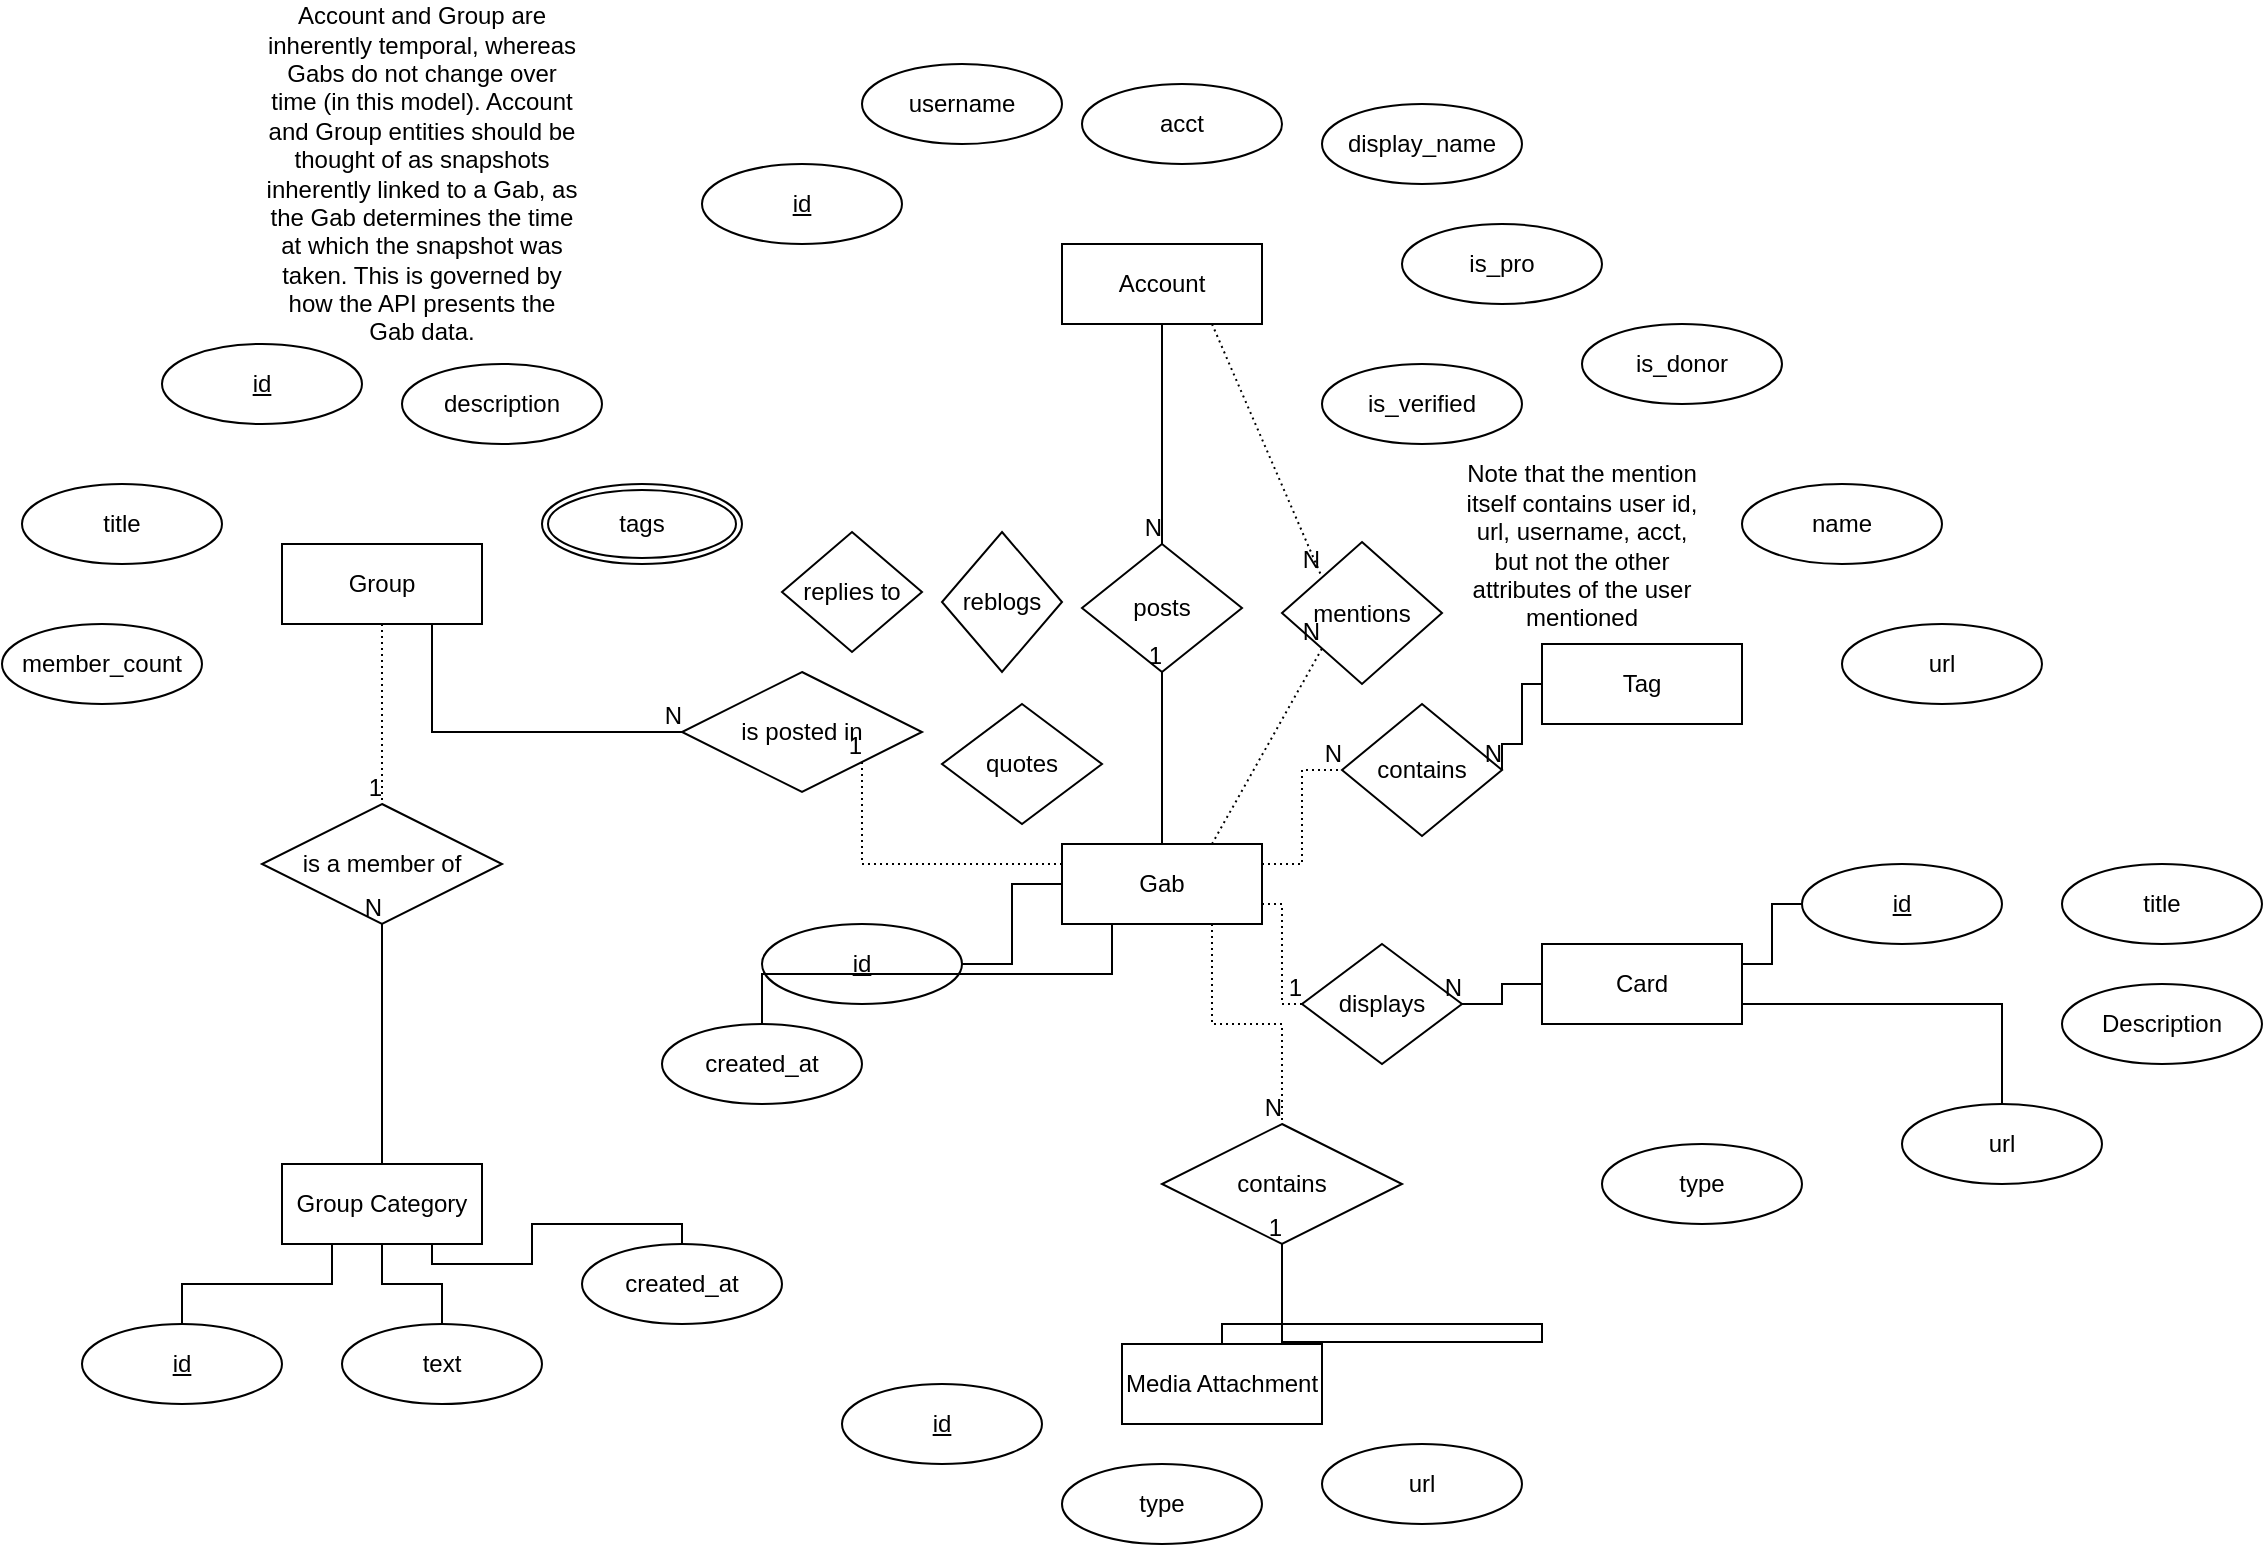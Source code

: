 <mxfile version="14.8.1" type="device"><diagram id="MES1VdeoQk6gx13UNxnc" name="Page-1"><mxGraphModel dx="1795" dy="1153" grid="1" gridSize="10" guides="1" tooltips="1" connect="1" arrows="1" fold="1" page="1" pageScale="1" pageWidth="1169" pageHeight="827" math="0" shadow="0"><root><mxCell id="0"/><mxCell id="1" parent="0"/><mxCell id="cG0x-yaLVXpZAZzkQ2lh-7" value="Gab" style="whiteSpace=wrap;html=1;align=center;fontSize=12;" parent="1" vertex="1"><mxGeometry x="540" y="460" width="100" height="40" as="geometry"/></mxCell><mxCell id="cG0x-yaLVXpZAZzkQ2lh-8" value="Account" style="whiteSpace=wrap;html=1;align=center;fontSize=12;" parent="1" vertex="1"><mxGeometry x="540" y="160" width="100" height="40" as="geometry"/></mxCell><mxCell id="cG0x-yaLVXpZAZzkQ2lh-9" value="id" style="ellipse;whiteSpace=wrap;html=1;align=center;fontStyle=4;fontSize=12;" parent="1" vertex="1"><mxGeometry x="390" y="500" width="100" height="40" as="geometry"/></mxCell><mxCell id="cG0x-yaLVXpZAZzkQ2lh-10" value="&lt;div&gt;created_at&lt;/div&gt;" style="ellipse;whiteSpace=wrap;html=1;align=center;fontSize=12;" parent="1" vertex="1"><mxGeometry x="340" y="550" width="100" height="40" as="geometry"/></mxCell><mxCell id="cG0x-yaLVXpZAZzkQ2lh-13" value="&lt;div&gt;posts&lt;/div&gt;" style="shape=rhombus;perimeter=rhombusPerimeter;whiteSpace=wrap;html=1;align=center;fontSize=12;" parent="1" vertex="1"><mxGeometry x="550" y="310" width="80" height="64" as="geometry"/></mxCell><mxCell id="cG0x-yaLVXpZAZzkQ2lh-16" value="" style="endArrow=none;html=1;rounded=0;edgeStyle=orthogonalEdgeStyle;fontSize=12;exitX=1;exitY=0.5;exitDx=0;exitDy=0;entryX=0;entryY=0.5;entryDx=0;entryDy=0;" parent="1" source="cG0x-yaLVXpZAZzkQ2lh-9" target="cG0x-yaLVXpZAZzkQ2lh-7" edge="1"><mxGeometry relative="1" as="geometry"><mxPoint x="500" y="410" as="sourcePoint"/><mxPoint x="660" y="410" as="targetPoint"/></mxGeometry></mxCell><mxCell id="cG0x-yaLVXpZAZzkQ2lh-17" value="&lt;div&gt;id&lt;/div&gt;" style="ellipse;whiteSpace=wrap;html=1;align=center;fontStyle=4;fontSize=12;" parent="1" vertex="1"><mxGeometry x="360" y="120" width="100" height="40" as="geometry"/></mxCell><mxCell id="cG0x-yaLVXpZAZzkQ2lh-18" value="&lt;div&gt;username&lt;/div&gt;" style="ellipse;whiteSpace=wrap;html=1;align=center;fontSize=12;" parent="1" vertex="1"><mxGeometry x="440" y="70" width="100" height="40" as="geometry"/></mxCell><mxCell id="cG0x-yaLVXpZAZzkQ2lh-19" value="&lt;div&gt;acct&lt;/div&gt;" style="ellipse;whiteSpace=wrap;html=1;align=center;fontSize=12;" parent="1" vertex="1"><mxGeometry x="550" y="80" width="100" height="40" as="geometry"/></mxCell><mxCell id="cG0x-yaLVXpZAZzkQ2lh-20" value="display_name" style="ellipse;whiteSpace=wrap;html=1;align=center;fontSize=12;" parent="1" vertex="1"><mxGeometry x="670" y="90" width="100" height="40" as="geometry"/></mxCell><mxCell id="cG0x-yaLVXpZAZzkQ2lh-21" value="Group" style="whiteSpace=wrap;html=1;align=center;fontSize=12;" parent="1" vertex="1"><mxGeometry x="150" y="310" width="100" height="40" as="geometry"/></mxCell><mxCell id="cG0x-yaLVXpZAZzkQ2lh-22" value="&lt;div&gt;Tag&lt;/div&gt;" style="whiteSpace=wrap;html=1;align=center;fontSize=12;" parent="1" vertex="1"><mxGeometry x="780" y="360" width="100" height="40" as="geometry"/></mxCell><mxCell id="cG0x-yaLVXpZAZzkQ2lh-23" value="Card" style="whiteSpace=wrap;html=1;align=center;fontSize=12;" parent="1" vertex="1"><mxGeometry x="780" y="510" width="100" height="40" as="geometry"/></mxCell><mxCell id="cG0x-yaLVXpZAZzkQ2lh-24" value="url" style="ellipse;whiteSpace=wrap;html=1;align=center;fontSize=12;" parent="1" vertex="1"><mxGeometry x="960" y="590" width="100" height="40" as="geometry"/></mxCell><mxCell id="cG0x-yaLVXpZAZzkQ2lh-25" value="id" style="ellipse;whiteSpace=wrap;html=1;align=center;fontStyle=4;fontSize=12;" parent="1" vertex="1"><mxGeometry x="910" y="470" width="100" height="40" as="geometry"/></mxCell><mxCell id="cG0x-yaLVXpZAZzkQ2lh-27" value="" style="endArrow=none;html=1;rounded=0;edgeStyle=orthogonalEdgeStyle;fontSize=12;entryX=0;entryY=0.5;entryDx=0;entryDy=0;exitX=1;exitY=0.25;exitDx=0;exitDy=0;" parent="1" source="cG0x-yaLVXpZAZzkQ2lh-23" target="cG0x-yaLVXpZAZzkQ2lh-25" edge="1"><mxGeometry relative="1" as="geometry"><mxPoint x="500" y="410" as="sourcePoint"/><mxPoint x="660" y="410" as="targetPoint"/></mxGeometry></mxCell><mxCell id="cG0x-yaLVXpZAZzkQ2lh-28" value="" style="endArrow=none;html=1;rounded=0;edgeStyle=orthogonalEdgeStyle;fontSize=12;entryX=0.5;entryY=0;entryDx=0;entryDy=0;exitX=1;exitY=0.75;exitDx=0;exitDy=0;" parent="1" source="cG0x-yaLVXpZAZzkQ2lh-23" target="cG0x-yaLVXpZAZzkQ2lh-24" edge="1"><mxGeometry relative="1" as="geometry"><mxPoint x="500" y="410" as="sourcePoint"/><mxPoint x="660" y="410" as="targetPoint"/></mxGeometry></mxCell><mxCell id="cG0x-yaLVXpZAZzkQ2lh-32" value="title" style="ellipse;whiteSpace=wrap;html=1;align=center;fontSize=12;" parent="1" vertex="1"><mxGeometry x="1040" y="470" width="100" height="40" as="geometry"/></mxCell><mxCell id="cG0x-yaLVXpZAZzkQ2lh-33" value="Description" style="ellipse;whiteSpace=wrap;html=1;align=center;fontSize=12;" parent="1" vertex="1"><mxGeometry x="1040" y="530" width="100" height="40" as="geometry"/></mxCell><mxCell id="cG0x-yaLVXpZAZzkQ2lh-34" value="type" style="ellipse;whiteSpace=wrap;html=1;align=center;fontSize=12;" parent="1" vertex="1"><mxGeometry x="810" y="610" width="100" height="40" as="geometry"/></mxCell><mxCell id="cG0x-yaLVXpZAZzkQ2lh-35" value="&lt;div&gt;name&lt;/div&gt;" style="ellipse;whiteSpace=wrap;html=1;align=center;fontSize=12;" parent="1" vertex="1"><mxGeometry x="880" y="280" width="100" height="40" as="geometry"/></mxCell><mxCell id="cG0x-yaLVXpZAZzkQ2lh-36" value="url" style="ellipse;whiteSpace=wrap;html=1;align=center;fontSize=12;" parent="1" vertex="1"><mxGeometry x="930" y="350" width="100" height="40" as="geometry"/></mxCell><mxCell id="cG0x-yaLVXpZAZzkQ2lh-38" value="displays" style="shape=rhombus;perimeter=rhombusPerimeter;whiteSpace=wrap;html=1;align=center;fontSize=12;" parent="1" vertex="1"><mxGeometry x="660" y="510" width="80" height="60" as="geometry"/></mxCell><mxCell id="cG0x-yaLVXpZAZzkQ2lh-39" value="contains" style="shape=rhombus;perimeter=rhombusPerimeter;whiteSpace=wrap;html=1;align=center;fontSize=12;" parent="1" vertex="1"><mxGeometry x="680" y="390" width="80" height="66" as="geometry"/></mxCell><mxCell id="cG0x-yaLVXpZAZzkQ2lh-47" value="" style="endArrow=none;html=1;rounded=0;dashed=1;dashPattern=1 2;edgeStyle=orthogonalEdgeStyle;fontSize=12;entryX=0;entryY=0.5;entryDx=0;entryDy=0;exitX=1;exitY=0.75;exitDx=0;exitDy=0;" parent="1" source="cG0x-yaLVXpZAZzkQ2lh-7" target="cG0x-yaLVXpZAZzkQ2lh-38" edge="1"><mxGeometry relative="1" as="geometry"><mxPoint x="500" y="410" as="sourcePoint"/><mxPoint x="660" y="410" as="targetPoint"/></mxGeometry></mxCell><mxCell id="cG0x-yaLVXpZAZzkQ2lh-48" value="1" style="resizable=0;html=1;align=right;verticalAlign=bottom;" parent="cG0x-yaLVXpZAZzkQ2lh-47" connectable="0" vertex="1"><mxGeometry x="1" relative="1" as="geometry"/></mxCell><mxCell id="cG0x-yaLVXpZAZzkQ2lh-51" value="" style="endArrow=none;html=1;rounded=0;edgeStyle=orthogonalEdgeStyle;fontSize=12;exitX=0;exitY=0.5;exitDx=0;exitDy=0;entryX=1;entryY=0.5;entryDx=0;entryDy=0;" parent="1" source="cG0x-yaLVXpZAZzkQ2lh-23" target="cG0x-yaLVXpZAZzkQ2lh-38" edge="1"><mxGeometry relative="1" as="geometry"><mxPoint x="500" y="410" as="sourcePoint"/><mxPoint x="660" y="410" as="targetPoint"/></mxGeometry></mxCell><mxCell id="cG0x-yaLVXpZAZzkQ2lh-52" value="N" style="resizable=0;html=1;align=right;verticalAlign=bottom;" parent="cG0x-yaLVXpZAZzkQ2lh-51" connectable="0" vertex="1"><mxGeometry x="1" relative="1" as="geometry"/></mxCell><mxCell id="cG0x-yaLVXpZAZzkQ2lh-53" value="" style="endArrow=none;html=1;rounded=0;dashed=1;dashPattern=1 2;edgeStyle=orthogonalEdgeStyle;fontSize=12;exitX=1;exitY=0.25;exitDx=0;exitDy=0;entryX=0;entryY=0.5;entryDx=0;entryDy=0;" parent="1" source="cG0x-yaLVXpZAZzkQ2lh-7" target="cG0x-yaLVXpZAZzkQ2lh-39" edge="1"><mxGeometry relative="1" as="geometry"><mxPoint x="500" y="410" as="sourcePoint"/><mxPoint x="660" y="410" as="targetPoint"/></mxGeometry></mxCell><mxCell id="cG0x-yaLVXpZAZzkQ2lh-54" value="N" style="resizable=0;html=1;align=right;verticalAlign=bottom;" parent="cG0x-yaLVXpZAZzkQ2lh-53" connectable="0" vertex="1"><mxGeometry x="1" relative="1" as="geometry"/></mxCell><mxCell id="cG0x-yaLVXpZAZzkQ2lh-55" value="" style="endArrow=none;html=1;rounded=0;edgeStyle=orthogonalEdgeStyle;fontSize=12;exitX=0;exitY=0.5;exitDx=0;exitDy=0;entryX=1;entryY=0.5;entryDx=0;entryDy=0;" parent="1" source="cG0x-yaLVXpZAZzkQ2lh-22" target="cG0x-yaLVXpZAZzkQ2lh-39" edge="1"><mxGeometry relative="1" as="geometry"><mxPoint x="500" y="410" as="sourcePoint"/><mxPoint x="660" y="410" as="targetPoint"/><Array as="points"><mxPoint x="770" y="380"/><mxPoint x="770" y="410"/><mxPoint x="760" y="410"/></Array></mxGeometry></mxCell><mxCell id="cG0x-yaLVXpZAZzkQ2lh-56" value="N" style="resizable=0;html=1;align=right;verticalAlign=bottom;" parent="cG0x-yaLVXpZAZzkQ2lh-55" connectable="0" vertex="1"><mxGeometry x="1" relative="1" as="geometry"/></mxCell><mxCell id="cG0x-yaLVXpZAZzkQ2lh-57" value="" style="endArrow=none;html=1;rounded=0;edgeStyle=orthogonalEdgeStyle;fontSize=12;entryX=0.5;entryY=1;entryDx=0;entryDy=0;exitX=0.5;exitY=0;exitDx=0;exitDy=0;" parent="1" source="cG0x-yaLVXpZAZzkQ2lh-7" target="cG0x-yaLVXpZAZzkQ2lh-13" edge="1"><mxGeometry relative="1" as="geometry"><mxPoint x="500" y="410" as="sourcePoint"/><mxPoint x="660" y="410" as="targetPoint"/></mxGeometry></mxCell><mxCell id="cG0x-yaLVXpZAZzkQ2lh-58" value="1" style="resizable=0;html=1;align=right;verticalAlign=bottom;" parent="cG0x-yaLVXpZAZzkQ2lh-57" connectable="0" vertex="1"><mxGeometry x="1" relative="1" as="geometry"/></mxCell><mxCell id="cG0x-yaLVXpZAZzkQ2lh-59" value="" style="endArrow=none;html=1;rounded=0;edgeStyle=orthogonalEdgeStyle;fontSize=12;exitX=0.5;exitY=1;exitDx=0;exitDy=0;entryX=0.5;entryY=0;entryDx=0;entryDy=0;" parent="1" source="cG0x-yaLVXpZAZzkQ2lh-8" target="cG0x-yaLVXpZAZzkQ2lh-13" edge="1"><mxGeometry relative="1" as="geometry"><mxPoint x="500" y="410" as="sourcePoint"/><mxPoint x="660" y="410" as="targetPoint"/></mxGeometry></mxCell><mxCell id="cG0x-yaLVXpZAZzkQ2lh-60" value="N" style="resizable=0;html=1;align=right;verticalAlign=bottom;" parent="cG0x-yaLVXpZAZzkQ2lh-59" connectable="0" vertex="1"><mxGeometry x="1" relative="1" as="geometry"/></mxCell><mxCell id="cG0x-yaLVXpZAZzkQ2lh-61" value="" style="endArrow=none;html=1;rounded=0;edgeStyle=orthogonalEdgeStyle;fontSize=12;exitX=0.25;exitY=1;exitDx=0;exitDy=0;entryX=0.5;entryY=0;entryDx=0;entryDy=0;" parent="1" source="cG0x-yaLVXpZAZzkQ2lh-7" target="cG0x-yaLVXpZAZzkQ2lh-10" edge="1"><mxGeometry relative="1" as="geometry"><mxPoint x="500" y="410" as="sourcePoint"/><mxPoint x="660" y="410" as="targetPoint"/></mxGeometry></mxCell><mxCell id="cG0x-yaLVXpZAZzkQ2lh-62" value="&lt;div&gt;id&lt;/div&gt;" style="ellipse;whiteSpace=wrap;html=1;align=center;fontStyle=4;fontSize=12;" parent="1" vertex="1"><mxGeometry x="90" y="210" width="100" height="40" as="geometry"/></mxCell><mxCell id="cG0x-yaLVXpZAZzkQ2lh-63" value="&lt;div&gt;title&lt;/div&gt;" style="ellipse;whiteSpace=wrap;html=1;align=center;fontSize=12;" parent="1" vertex="1"><mxGeometry x="20" y="280" width="100" height="40" as="geometry"/></mxCell><mxCell id="cG0x-yaLVXpZAZzkQ2lh-64" value="description" style="ellipse;whiteSpace=wrap;html=1;align=center;fontSize=12;" parent="1" vertex="1"><mxGeometry x="210" y="220" width="100" height="40" as="geometry"/></mxCell><mxCell id="cG0x-yaLVXpZAZzkQ2lh-65" value="tags" style="ellipse;shape=doubleEllipse;margin=3;whiteSpace=wrap;html=1;align=center;fontSize=12;" parent="1" vertex="1"><mxGeometry x="280" y="280" width="100" height="40" as="geometry"/></mxCell><mxCell id="cG0x-yaLVXpZAZzkQ2lh-66" value="member_count" style="ellipse;whiteSpace=wrap;html=1;align=center;fontSize=12;" parent="1" vertex="1"><mxGeometry x="10" y="350" width="100" height="40" as="geometry"/></mxCell><mxCell id="cG0x-yaLVXpZAZzkQ2lh-67" value="Group Category" style="whiteSpace=wrap;html=1;align=center;fontSize=12;" parent="1" vertex="1"><mxGeometry x="150" y="620" width="100" height="40" as="geometry"/></mxCell><mxCell id="cG0x-yaLVXpZAZzkQ2lh-68" value="id" style="ellipse;whiteSpace=wrap;html=1;align=center;fontStyle=4;fontSize=12;" parent="1" vertex="1"><mxGeometry x="50" y="700" width="100" height="40" as="geometry"/></mxCell><mxCell id="cG0x-yaLVXpZAZzkQ2lh-69" value="text" style="ellipse;whiteSpace=wrap;html=1;align=center;fontSize=12;" parent="1" vertex="1"><mxGeometry x="180" y="700" width="100" height="40" as="geometry"/></mxCell><mxCell id="cG0x-yaLVXpZAZzkQ2lh-70" value="created_at" style="ellipse;whiteSpace=wrap;html=1;align=center;fontSize=12;" parent="1" vertex="1"><mxGeometry x="300" y="660" width="100" height="40" as="geometry"/></mxCell><mxCell id="cG0x-yaLVXpZAZzkQ2lh-71" value="" style="endArrow=none;html=1;rounded=0;edgeStyle=orthogonalEdgeStyle;fontSize=12;exitX=0.25;exitY=1;exitDx=0;exitDy=0;entryX=0.5;entryY=0;entryDx=0;entryDy=0;" parent="1" source="cG0x-yaLVXpZAZzkQ2lh-67" target="cG0x-yaLVXpZAZzkQ2lh-68" edge="1"><mxGeometry relative="1" as="geometry"><mxPoint x="500" y="410" as="sourcePoint"/><mxPoint x="660" y="410" as="targetPoint"/></mxGeometry></mxCell><mxCell id="cG0x-yaLVXpZAZzkQ2lh-72" value="" style="endArrow=none;html=1;rounded=0;edgeStyle=orthogonalEdgeStyle;fontSize=12;exitX=0.5;exitY=1;exitDx=0;exitDy=0;entryX=0.5;entryY=0;entryDx=0;entryDy=0;" parent="1" source="cG0x-yaLVXpZAZzkQ2lh-67" target="cG0x-yaLVXpZAZzkQ2lh-69" edge="1"><mxGeometry relative="1" as="geometry"><mxPoint x="500" y="410" as="sourcePoint"/><mxPoint x="660" y="410" as="targetPoint"/></mxGeometry></mxCell><mxCell id="cG0x-yaLVXpZAZzkQ2lh-73" value="" style="endArrow=none;html=1;rounded=0;edgeStyle=orthogonalEdgeStyle;fontSize=12;exitX=0.75;exitY=1;exitDx=0;exitDy=0;entryX=0.5;entryY=0;entryDx=0;entryDy=0;" parent="1" source="cG0x-yaLVXpZAZzkQ2lh-67" target="cG0x-yaLVXpZAZzkQ2lh-70" edge="1"><mxGeometry relative="1" as="geometry"><mxPoint x="500" y="410" as="sourcePoint"/><mxPoint x="660" y="410" as="targetPoint"/></mxGeometry></mxCell><mxCell id="cG0x-yaLVXpZAZzkQ2lh-74" value="is a member of" style="shape=rhombus;perimeter=rhombusPerimeter;whiteSpace=wrap;html=1;align=center;fontSize=12;" parent="1" vertex="1"><mxGeometry x="140" y="440" width="120" height="60" as="geometry"/></mxCell><mxCell id="cG0x-yaLVXpZAZzkQ2lh-75" value="" style="endArrow=none;html=1;rounded=0;dashed=1;dashPattern=1 2;edgeStyle=orthogonalEdgeStyle;fontSize=12;exitX=0.5;exitY=1;exitDx=0;exitDy=0;entryX=0.5;entryY=0;entryDx=0;entryDy=0;" parent="1" source="cG0x-yaLVXpZAZzkQ2lh-21" target="cG0x-yaLVXpZAZzkQ2lh-74" edge="1"><mxGeometry relative="1" as="geometry"><mxPoint x="500" y="410" as="sourcePoint"/><mxPoint x="660" y="410" as="targetPoint"/></mxGeometry></mxCell><mxCell id="cG0x-yaLVXpZAZzkQ2lh-76" value="1" style="resizable=0;html=1;align=right;verticalAlign=bottom;" parent="cG0x-yaLVXpZAZzkQ2lh-75" connectable="0" vertex="1"><mxGeometry x="1" relative="1" as="geometry"/></mxCell><mxCell id="cG0x-yaLVXpZAZzkQ2lh-77" value="" style="endArrow=none;html=1;rounded=0;edgeStyle=orthogonalEdgeStyle;fontSize=12;exitX=0.5;exitY=0;exitDx=0;exitDy=0;entryX=0.5;entryY=1;entryDx=0;entryDy=0;" parent="1" source="cG0x-yaLVXpZAZzkQ2lh-67" target="cG0x-yaLVXpZAZzkQ2lh-74" edge="1"><mxGeometry relative="1" as="geometry"><mxPoint x="500" y="410" as="sourcePoint"/><mxPoint x="660" y="410" as="targetPoint"/></mxGeometry></mxCell><mxCell id="cG0x-yaLVXpZAZzkQ2lh-78" value="N" style="resizable=0;html=1;align=right;verticalAlign=bottom;" parent="cG0x-yaLVXpZAZzkQ2lh-77" connectable="0" vertex="1"><mxGeometry x="1" relative="1" as="geometry"/></mxCell><mxCell id="cG0x-yaLVXpZAZzkQ2lh-79" value="is posted in" style="shape=rhombus;perimeter=rhombusPerimeter;whiteSpace=wrap;html=1;align=center;fontSize=12;" parent="1" vertex="1"><mxGeometry x="350" y="374" width="120" height="60" as="geometry"/></mxCell><mxCell id="cG0x-yaLVXpZAZzkQ2lh-80" value="" style="endArrow=none;html=1;rounded=0;dashed=1;dashPattern=1 2;edgeStyle=orthogonalEdgeStyle;fontSize=12;exitX=0;exitY=0.25;exitDx=0;exitDy=0;entryX=1;entryY=1;entryDx=0;entryDy=0;" parent="1" source="cG0x-yaLVXpZAZzkQ2lh-7" target="cG0x-yaLVXpZAZzkQ2lh-79" edge="1"><mxGeometry relative="1" as="geometry"><mxPoint x="500" y="390" as="sourcePoint"/><mxPoint x="660" y="390" as="targetPoint"/></mxGeometry></mxCell><mxCell id="cG0x-yaLVXpZAZzkQ2lh-81" value="1" style="resizable=0;html=1;align=right;verticalAlign=bottom;" parent="cG0x-yaLVXpZAZzkQ2lh-80" connectable="0" vertex="1"><mxGeometry x="1" relative="1" as="geometry"/></mxCell><mxCell id="cG0x-yaLVXpZAZzkQ2lh-82" value="" style="endArrow=none;html=1;rounded=0;edgeStyle=orthogonalEdgeStyle;fontSize=12;exitX=0.75;exitY=1;exitDx=0;exitDy=0;entryX=0;entryY=0.5;entryDx=0;entryDy=0;" parent="1" source="cG0x-yaLVXpZAZzkQ2lh-21" target="cG0x-yaLVXpZAZzkQ2lh-79" edge="1"><mxGeometry relative="1" as="geometry"><mxPoint x="500" y="390" as="sourcePoint"/><mxPoint x="660" y="390" as="targetPoint"/></mxGeometry></mxCell><mxCell id="cG0x-yaLVXpZAZzkQ2lh-83" value="N" style="resizable=0;html=1;align=right;verticalAlign=bottom;" parent="cG0x-yaLVXpZAZzkQ2lh-82" connectable="0" vertex="1"><mxGeometry x="1" relative="1" as="geometry"/></mxCell><mxCell id="cG0x-yaLVXpZAZzkQ2lh-84" value="is_pro" style="ellipse;whiteSpace=wrap;html=1;align=center;fontSize=12;" parent="1" vertex="1"><mxGeometry x="710" y="150" width="100" height="40" as="geometry"/></mxCell><mxCell id="cG0x-yaLVXpZAZzkQ2lh-85" value="is_verified" style="ellipse;whiteSpace=wrap;html=1;align=center;fontSize=12;" parent="1" vertex="1"><mxGeometry x="670" y="220" width="100" height="40" as="geometry"/></mxCell><mxCell id="cG0x-yaLVXpZAZzkQ2lh-86" value="is_donor" style="ellipse;whiteSpace=wrap;html=1;align=center;fontSize=12;" parent="1" vertex="1"><mxGeometry x="800" y="200" width="100" height="40" as="geometry"/></mxCell><mxCell id="cG0x-yaLVXpZAZzkQ2lh-87" value="Media Attachment" style="whiteSpace=wrap;html=1;align=center;fontSize=12;" parent="1" vertex="1"><mxGeometry x="570" y="710" width="100" height="40" as="geometry"/></mxCell><mxCell id="cG0x-yaLVXpZAZzkQ2lh-88" value="id" style="ellipse;whiteSpace=wrap;html=1;align=center;fontStyle=4;fontSize=12;" parent="1" vertex="1"><mxGeometry x="430" y="730" width="100" height="40" as="geometry"/></mxCell><mxCell id="cG0x-yaLVXpZAZzkQ2lh-89" value="type" style="ellipse;whiteSpace=wrap;html=1;align=center;fontSize=12;" parent="1" vertex="1"><mxGeometry x="540" y="770" width="100" height="40" as="geometry"/></mxCell><mxCell id="cG0x-yaLVXpZAZzkQ2lh-90" value="url" style="ellipse;whiteSpace=wrap;html=1;align=center;fontSize=12;" parent="1" vertex="1"><mxGeometry x="670" y="760" width="100" height="40" as="geometry"/></mxCell><mxCell id="cG0x-yaLVXpZAZzkQ2lh-91" value="contains" style="shape=rhombus;perimeter=rhombusPerimeter;whiteSpace=wrap;html=1;align=center;fontSize=12;" parent="1" vertex="1"><mxGeometry x="590" y="600" width="120" height="60" as="geometry"/></mxCell><mxCell id="cG0x-yaLVXpZAZzkQ2lh-92" value="" style="endArrow=none;html=1;rounded=0;edgeStyle=orthogonalEdgeStyle;fontSize=12;exitX=0.5;exitY=0;exitDx=0;exitDy=0;entryX=0.5;entryY=1;entryDx=0;entryDy=0;" parent="1" source="cG0x-yaLVXpZAZzkQ2lh-87" target="cG0x-yaLVXpZAZzkQ2lh-91" edge="1"><mxGeometry relative="1" as="geometry"><mxPoint x="730" y="699" as="sourcePoint"/><mxPoint x="890" y="699" as="targetPoint"/><Array as="points"><mxPoint x="620" y="700"/><mxPoint x="780" y="700"/><mxPoint x="780" y="709"/><mxPoint x="650" y="709"/></Array></mxGeometry></mxCell><mxCell id="cG0x-yaLVXpZAZzkQ2lh-93" value="1" style="resizable=0;html=1;align=right;verticalAlign=bottom;" parent="cG0x-yaLVXpZAZzkQ2lh-92" connectable="0" vertex="1"><mxGeometry x="1" relative="1" as="geometry"/></mxCell><mxCell id="cG0x-yaLVXpZAZzkQ2lh-94" value="" style="endArrow=none;html=1;rounded=0;dashed=1;dashPattern=1 2;edgeStyle=orthogonalEdgeStyle;fontSize=12;exitX=0.75;exitY=1;exitDx=0;exitDy=0;entryX=0.5;entryY=0;entryDx=0;entryDy=0;" parent="1" source="cG0x-yaLVXpZAZzkQ2lh-7" target="cG0x-yaLVXpZAZzkQ2lh-91" edge="1"><mxGeometry relative="1" as="geometry"><mxPoint x="500" y="530" as="sourcePoint"/><mxPoint x="660" y="530" as="targetPoint"/></mxGeometry></mxCell><mxCell id="cG0x-yaLVXpZAZzkQ2lh-95" value="N" style="resizable=0;html=1;align=right;verticalAlign=bottom;" parent="cG0x-yaLVXpZAZzkQ2lh-94" connectable="0" vertex="1"><mxGeometry x="1" relative="1" as="geometry"/></mxCell><mxCell id="cG0x-yaLVXpZAZzkQ2lh-96" value="quotes" style="shape=rhombus;perimeter=rhombusPerimeter;whiteSpace=wrap;html=1;align=center;fontSize=12;" parent="1" vertex="1"><mxGeometry x="480" y="390" width="80" height="60" as="geometry"/></mxCell><mxCell id="cG0x-yaLVXpZAZzkQ2lh-97" value="reblogs" style="shape=rhombus;perimeter=rhombusPerimeter;whiteSpace=wrap;html=1;align=center;fontSize=12;" parent="1" vertex="1"><mxGeometry x="480" y="304" width="60" height="70" as="geometry"/></mxCell><mxCell id="cG0x-yaLVXpZAZzkQ2lh-98" value="replies to" style="shape=rhombus;perimeter=rhombusPerimeter;whiteSpace=wrap;html=1;align=center;fontSize=12;" parent="1" vertex="1"><mxGeometry x="400" y="304" width="70" height="60" as="geometry"/></mxCell><mxCell id="BKLSqoSjLMS8OARt2nXb-2" value="&lt;div&gt;mentions&lt;/div&gt;" style="shape=rhombus;perimeter=rhombusPerimeter;whiteSpace=wrap;html=1;align=center;" vertex="1" parent="1"><mxGeometry x="650" y="309" width="80" height="71" as="geometry"/></mxCell><mxCell id="BKLSqoSjLMS8OARt2nXb-3" value="" style="endArrow=none;html=1;rounded=0;dashed=1;dashPattern=1 2;exitX=0.75;exitY=0;exitDx=0;exitDy=0;entryX=0;entryY=1;entryDx=0;entryDy=0;" edge="1" parent="1" source="cG0x-yaLVXpZAZzkQ2lh-7" target="BKLSqoSjLMS8OARt2nXb-2"><mxGeometry relative="1" as="geometry"><mxPoint x="500" y="590" as="sourcePoint"/><mxPoint x="660" y="590" as="targetPoint"/></mxGeometry></mxCell><mxCell id="BKLSqoSjLMS8OARt2nXb-4" value="N" style="resizable=0;html=1;align=right;verticalAlign=bottom;" connectable="0" vertex="1" parent="BKLSqoSjLMS8OARt2nXb-3"><mxGeometry x="1" relative="1" as="geometry"/></mxCell><mxCell id="BKLSqoSjLMS8OARt2nXb-5" value="" style="endArrow=none;html=1;rounded=0;dashed=1;dashPattern=1 2;exitX=0.75;exitY=1;exitDx=0;exitDy=0;entryX=0;entryY=0;entryDx=0;entryDy=0;" edge="1" parent="1" source="cG0x-yaLVXpZAZzkQ2lh-8" target="BKLSqoSjLMS8OARt2nXb-2"><mxGeometry relative="1" as="geometry"><mxPoint x="500" y="590" as="sourcePoint"/><mxPoint x="660" y="590" as="targetPoint"/></mxGeometry></mxCell><mxCell id="BKLSqoSjLMS8OARt2nXb-6" value="N" style="resizable=0;html=1;align=right;verticalAlign=bottom;" connectable="0" vertex="1" parent="BKLSqoSjLMS8OARt2nXb-5"><mxGeometry x="1" relative="1" as="geometry"/></mxCell><mxCell id="BKLSqoSjLMS8OARt2nXb-7" value="Note that the mention itself contains user id, url, username, acct, but not the other attributes of the user mentioned" style="text;html=1;strokeColor=none;fillColor=none;align=center;verticalAlign=middle;whiteSpace=wrap;rounded=0;" vertex="1" parent="1"><mxGeometry x="740" y="280" width="120" height="61" as="geometry"/></mxCell><mxCell id="BKLSqoSjLMS8OARt2nXb-9" value="Account and Group are inherently temporal, whereas Gabs do not change over time (in this model). Account and Group entities should be thought of as snapshots inherently linked to a Gab, as the Gab determines the time at which the snapshot was taken. This is governed by how the API presents the Gab data." style="text;html=1;strokeColor=none;fillColor=none;align=center;verticalAlign=middle;whiteSpace=wrap;rounded=0;" vertex="1" parent="1"><mxGeometry x="140" y="70" width="160" height="110" as="geometry"/></mxCell></root></mxGraphModel></diagram></mxfile>